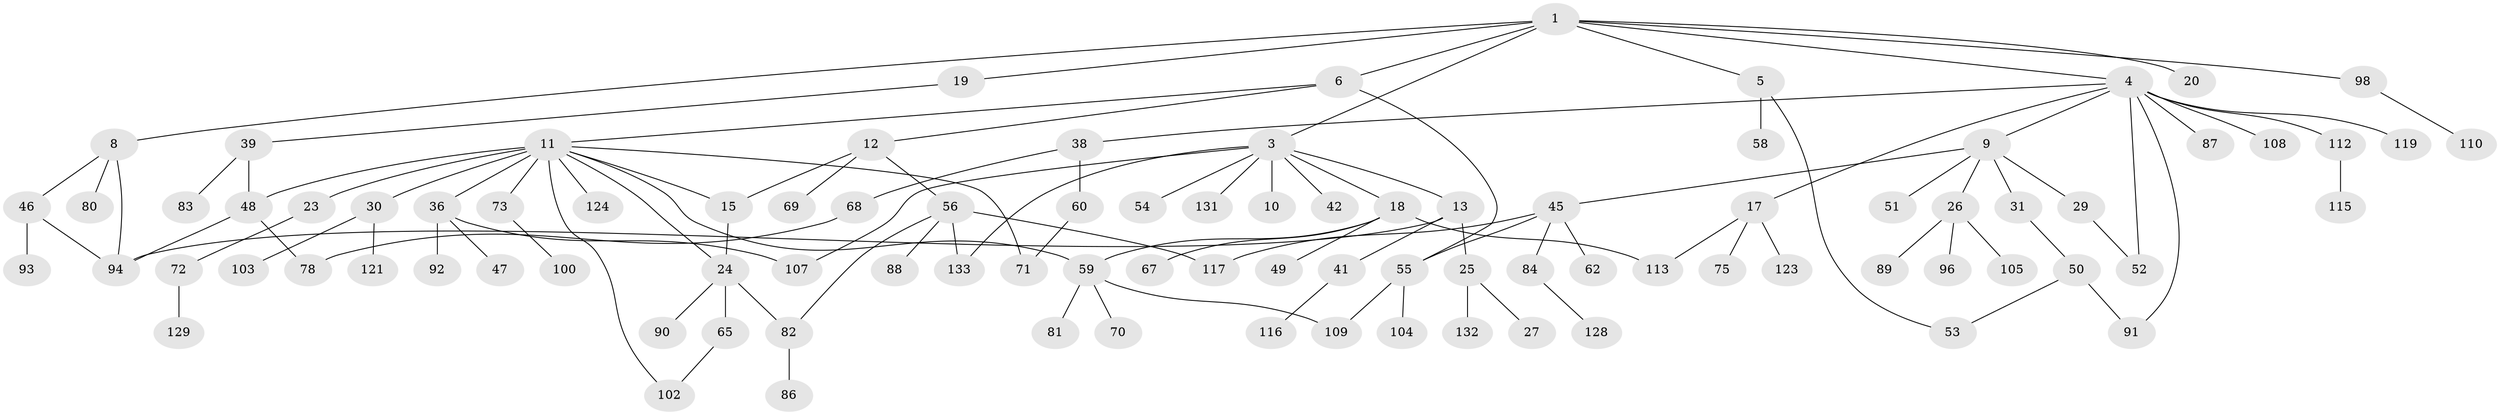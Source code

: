 // original degree distribution, {6: 0.014925373134328358, 4: 0.08208955223880597, 5: 0.03731343283582089, 3: 0.1865671641791045, 7: 0.014925373134328358, 1: 0.34328358208955223, 2: 0.31343283582089554, 8: 0.007462686567164179}
// Generated by graph-tools (version 1.1) at 2025/41/03/06/25 10:41:30]
// undirected, 94 vertices, 113 edges
graph export_dot {
graph [start="1"]
  node [color=gray90,style=filled];
  1 [super="+2"];
  3 [super="+35"];
  4 [super="+7"];
  5 [super="+33"];
  6;
  8 [super="+34"];
  9 [super="+22"];
  10;
  11 [super="+21"];
  12 [super="+37"];
  13 [super="+14"];
  15 [super="+16"];
  17 [super="+28"];
  18 [super="+32"];
  19;
  20;
  23;
  24 [super="+44"];
  25 [super="+106"];
  26 [super="+43"];
  27 [super="+74"];
  29;
  30 [super="+57"];
  31;
  36 [super="+77"];
  38;
  39 [super="+40"];
  41;
  42 [super="+111"];
  45 [super="+120"];
  46 [super="+126"];
  47;
  48 [super="+95"];
  49;
  50 [super="+85"];
  51 [super="+63"];
  52 [super="+64"];
  53;
  54;
  55 [super="+79"];
  56 [super="+76"];
  58 [super="+134"];
  59 [super="+61"];
  60 [super="+127"];
  62;
  65 [super="+66"];
  67 [super="+97"];
  68;
  69;
  70;
  71;
  72;
  73 [super="+101"];
  75;
  78 [super="+118"];
  80 [super="+99"];
  81;
  82;
  83;
  84;
  86;
  87 [super="+130"];
  88;
  89;
  90;
  91;
  92;
  93;
  94 [super="+114"];
  96;
  98;
  100;
  102;
  103 [super="+125"];
  104;
  105;
  107;
  108;
  109;
  110;
  112 [super="+122"];
  113;
  115;
  116;
  117;
  119;
  121;
  123;
  124;
  128;
  129;
  131;
  132;
  133;
  1 -- 3;
  1 -- 6;
  1 -- 8;
  1 -- 19;
  1 -- 20;
  1 -- 98;
  1 -- 4;
  1 -- 5;
  3 -- 10;
  3 -- 13;
  3 -- 18;
  3 -- 133;
  3 -- 131;
  3 -- 54;
  3 -- 42;
  3 -- 107;
  4 -- 87;
  4 -- 112;
  4 -- 119;
  4 -- 17;
  4 -- 52;
  4 -- 38;
  4 -- 9;
  4 -- 91;
  4 -- 108;
  5 -- 53;
  5 -- 58;
  6 -- 11;
  6 -- 12;
  6 -- 55;
  8 -- 80;
  8 -- 94;
  8 -- 46;
  9 -- 31;
  9 -- 29;
  9 -- 51;
  9 -- 26;
  9 -- 45;
  11 -- 15;
  11 -- 30;
  11 -- 36 [weight=2];
  11 -- 71;
  11 -- 59;
  11 -- 102;
  11 -- 73;
  11 -- 48;
  11 -- 23;
  11 -- 24;
  11 -- 124;
  12 -- 56;
  12 -- 69;
  12 -- 15;
  13 -- 41;
  13 -- 94;
  13 -- 25;
  15 -- 24;
  17 -- 123;
  17 -- 113;
  17 -- 75;
  18 -- 59;
  18 -- 49;
  18 -- 67;
  18 -- 113;
  19 -- 39;
  23 -- 72;
  24 -- 65;
  24 -- 82;
  24 -- 90;
  25 -- 27;
  25 -- 132;
  26 -- 105;
  26 -- 96;
  26 -- 89;
  29 -- 52;
  30 -- 103;
  30 -- 121;
  31 -- 50;
  36 -- 47;
  36 -- 107;
  36 -- 92;
  38 -- 60;
  38 -- 68;
  39 -- 83;
  39 -- 48;
  41 -- 116;
  45 -- 55;
  45 -- 62;
  45 -- 84;
  45 -- 117;
  46 -- 93;
  46 -- 94;
  48 -- 78;
  48 -- 94;
  50 -- 91;
  50 -- 53;
  55 -- 104;
  55 -- 109;
  56 -- 133;
  56 -- 82;
  56 -- 88;
  56 -- 117;
  59 -- 81;
  59 -- 70;
  59 -- 109;
  60 -- 71;
  65 -- 102;
  68 -- 78;
  72 -- 129;
  73 -- 100;
  82 -- 86;
  84 -- 128;
  98 -- 110;
  112 -- 115;
}
